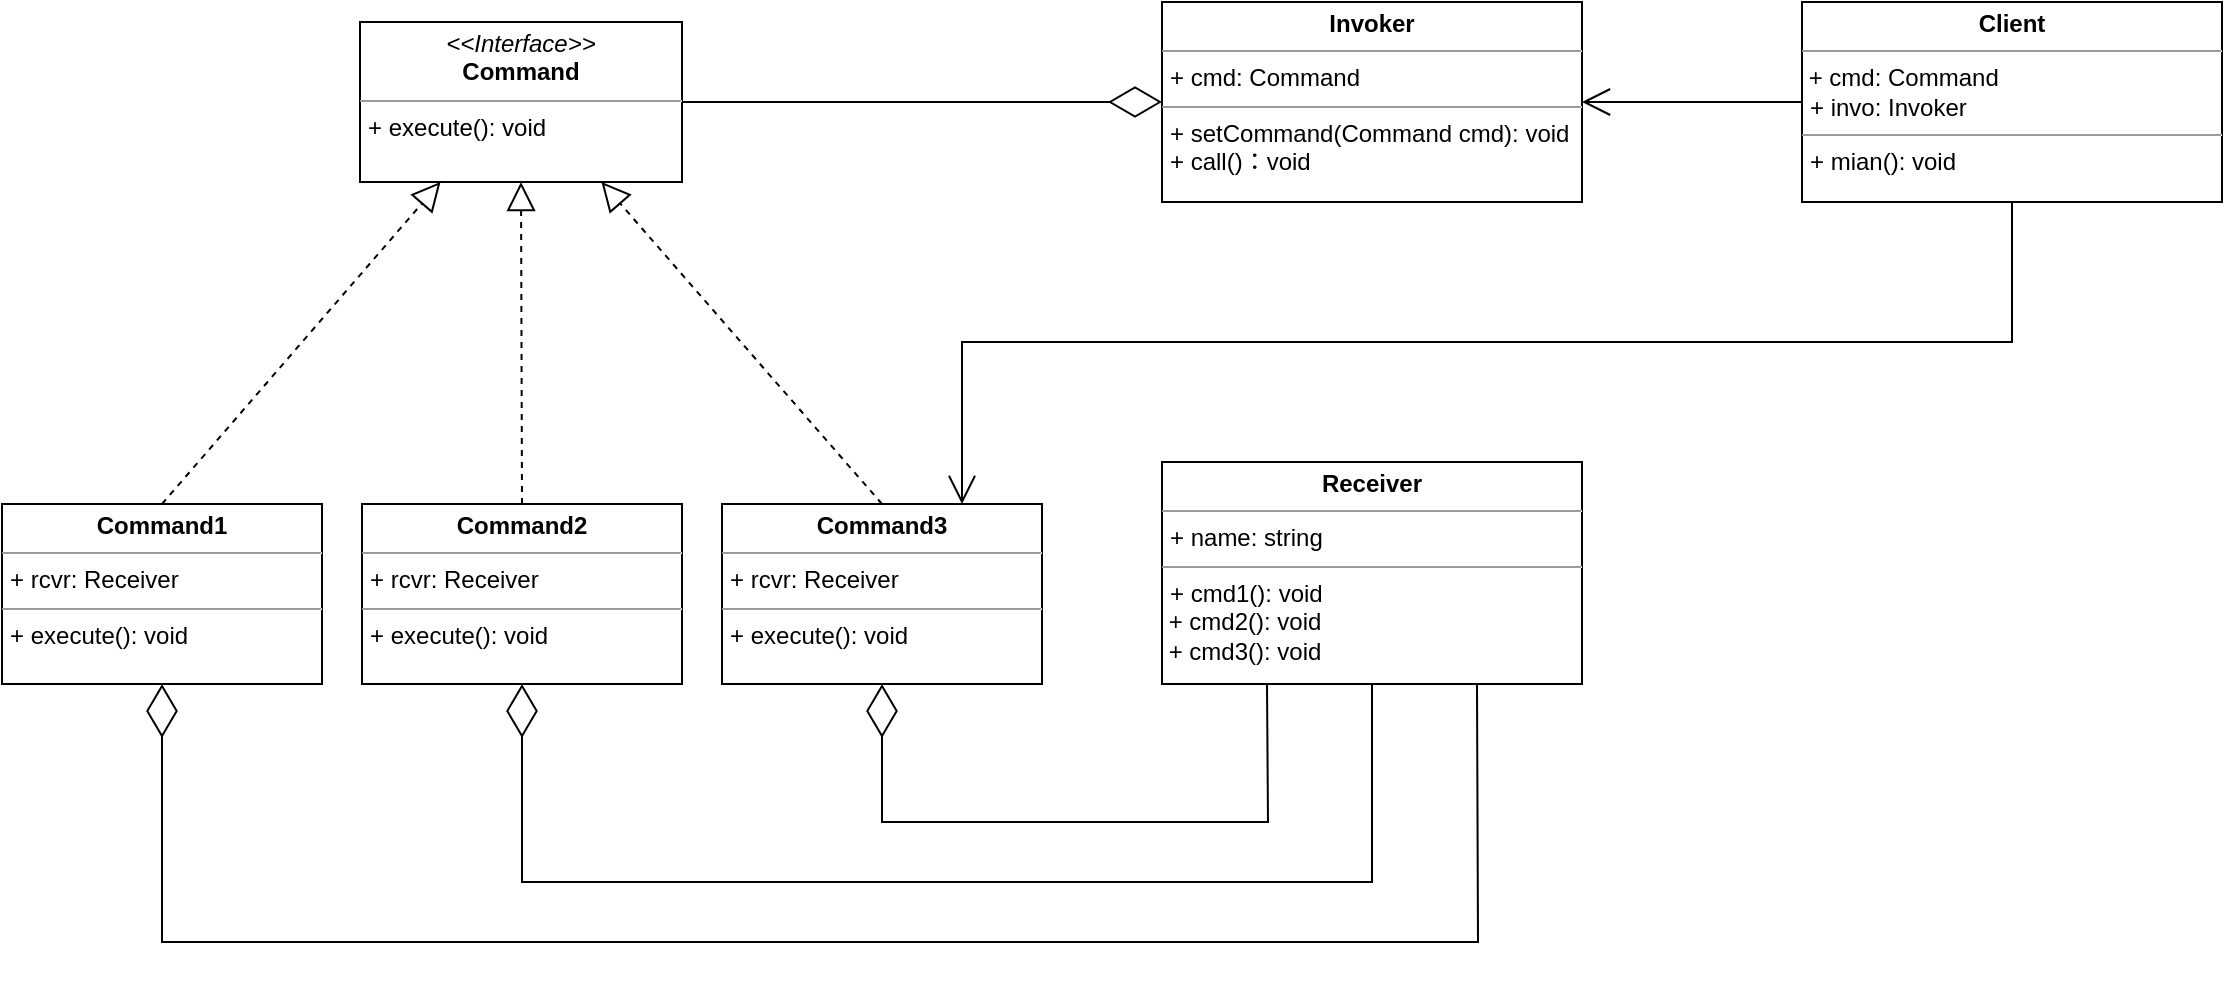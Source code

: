 <mxfile version="16.5.3" type="device"><diagram id="d_7OgYsouy2eJKC-28RX" name="Page-1"><mxGraphModel dx="1093" dy="1774" grid="1" gridSize="10" guides="1" tooltips="1" connect="1" arrows="1" fold="1" page="1" pageScale="1" pageWidth="827" pageHeight="1169" math="0" shadow="0"><root><mxCell id="0"/><mxCell id="1" parent="0"/><mxCell id="HJL9tPy4whMYZRV-w1ej-2" value="&lt;p style=&quot;margin: 0px ; margin-top: 4px ; text-align: center&quot;&gt;&lt;i&gt;&amp;lt;&amp;lt;Interface&amp;gt;&amp;gt;&lt;/i&gt;&lt;br&gt;&lt;b&gt;Command&lt;/b&gt;&lt;/p&gt;&lt;hr size=&quot;1&quot;&gt;&lt;p style=&quot;margin: 0px ; margin-left: 4px&quot;&gt;+ execute(): void&lt;br&gt;&lt;/p&gt;" style="verticalAlign=top;align=left;overflow=fill;fontSize=12;fontFamily=Helvetica;html=1;" vertex="1" parent="1"><mxGeometry x="319" y="-80" width="161" height="80" as="geometry"/></mxCell><mxCell id="HJL9tPy4whMYZRV-w1ej-3" value="&lt;p style=&quot;margin: 0px ; margin-top: 4px ; text-align: center&quot;&gt;&lt;b&gt;Command3&lt;/b&gt;&lt;/p&gt;&lt;hr size=&quot;1&quot;&gt;&lt;p style=&quot;margin: 0px ; margin-left: 4px&quot;&gt;+ rcvr: Receiver&lt;/p&gt;&lt;hr size=&quot;1&quot;&gt;&lt;p style=&quot;margin: 0px ; margin-left: 4px&quot;&gt;+ execute(): void&lt;br&gt;&lt;/p&gt;" style="verticalAlign=top;align=left;overflow=fill;fontSize=12;fontFamily=Helvetica;html=1;" vertex="1" parent="1"><mxGeometry x="500" y="161" width="160" height="90" as="geometry"/></mxCell><mxCell id="HJL9tPy4whMYZRV-w1ej-6" value="" style="endArrow=block;dashed=1;endFill=0;endSize=12;html=1;rounded=0;entryX=0.5;entryY=1;entryDx=0;entryDy=0;exitX=0.5;exitY=0;exitDx=0;exitDy=0;" edge="1" parent="1" target="HJL9tPy4whMYZRV-w1ej-2"><mxGeometry width="160" relative="1" as="geometry"><mxPoint x="400" y="161" as="sourcePoint"/><mxPoint x="370" y="140" as="targetPoint"/></mxGeometry></mxCell><mxCell id="HJL9tPy4whMYZRV-w1ej-7" value="" style="endArrow=block;dashed=1;endFill=0;endSize=12;html=1;rounded=0;entryX=0.25;entryY=1;entryDx=0;entryDy=0;exitX=0.5;exitY=0;exitDx=0;exitDy=0;" edge="1" parent="1" target="HJL9tPy4whMYZRV-w1ej-2"><mxGeometry width="160" relative="1" as="geometry"><mxPoint x="220" y="161" as="sourcePoint"/><mxPoint x="240" y="140" as="targetPoint"/></mxGeometry></mxCell><mxCell id="HJL9tPy4whMYZRV-w1ej-8" value="" style="endArrow=block;dashed=1;endFill=0;endSize=12;html=1;rounded=0;entryX=0.75;entryY=1;entryDx=0;entryDy=0;exitX=0.5;exitY=0;exitDx=0;exitDy=0;" edge="1" parent="1" source="HJL9tPy4whMYZRV-w1ej-3" target="HJL9tPy4whMYZRV-w1ej-2"><mxGeometry width="160" relative="1" as="geometry"><mxPoint x="380" y="390" as="sourcePoint"/><mxPoint x="540" y="390" as="targetPoint"/></mxGeometry></mxCell><mxCell id="HJL9tPy4whMYZRV-w1ej-9" value="&lt;p style=&quot;margin: 0px ; margin-top: 4px ; text-align: center&quot;&gt;&lt;b&gt;Invoker&lt;/b&gt;&lt;/p&gt;&lt;hr size=&quot;1&quot;&gt;&lt;p style=&quot;margin: 0px ; margin-left: 4px&quot;&gt;+ cmd: Command&lt;/p&gt;&lt;hr size=&quot;1&quot;&gt;&lt;p style=&quot;margin: 0px ; margin-left: 4px&quot;&gt;+ setCommand(Command cmd): void&lt;/p&gt;&lt;p style=&quot;margin: 0px ; margin-left: 4px&quot;&gt;+ call()：void&lt;br&gt;&lt;/p&gt;" style="verticalAlign=top;align=left;overflow=fill;fontSize=12;fontFamily=Helvetica;html=1;" vertex="1" parent="1"><mxGeometry x="720" y="-90" width="210" height="100" as="geometry"/></mxCell><mxCell id="HJL9tPy4whMYZRV-w1ej-11" value="&lt;p style=&quot;margin: 0px ; margin-top: 4px ; text-align: center&quot;&gt;&lt;b&gt;Receiver&lt;/b&gt;&lt;/p&gt;&lt;hr size=&quot;1&quot;&gt;&lt;p style=&quot;margin: 0px ; margin-left: 4px&quot;&gt;+ name: string&lt;/p&gt;&lt;hr size=&quot;1&quot;&gt;&lt;p style=&quot;margin: 0px ; margin-left: 4px&quot;&gt;+ cmd1(): void&lt;/p&gt;&amp;nbsp;+ cmd2(): void&lt;br&gt;&amp;nbsp;+ cmd3(): void&lt;br&gt;&lt;p style=&quot;margin: 0px ; margin-left: 4px&quot;&gt;&lt;br&gt;&lt;/p&gt;" style="verticalAlign=top;align=left;overflow=fill;fontSize=12;fontFamily=Helvetica;html=1;" vertex="1" parent="1"><mxGeometry x="720" y="140" width="210" height="111" as="geometry"/></mxCell><mxCell id="HJL9tPy4whMYZRV-w1ej-15" value="" style="endArrow=diamondThin;endFill=0;endSize=24;html=1;rounded=0;entryX=0;entryY=0.5;entryDx=0;entryDy=0;exitX=1;exitY=0.5;exitDx=0;exitDy=0;" edge="1" parent="1" source="HJL9tPy4whMYZRV-w1ej-2" target="HJL9tPy4whMYZRV-w1ej-9"><mxGeometry width="160" relative="1" as="geometry"><mxPoint x="480" y="-35.5" as="sourcePoint"/><mxPoint x="640" y="-35.5" as="targetPoint"/></mxGeometry></mxCell><mxCell id="HJL9tPy4whMYZRV-w1ej-16" value="" style="endArrow=diamondThin;endFill=0;endSize=24;html=1;rounded=0;entryX=0.5;entryY=1;entryDx=0;entryDy=0;exitX=0.25;exitY=1;exitDx=0;exitDy=0;" edge="1" parent="1" source="HJL9tPy4whMYZRV-w1ej-11" target="HJL9tPy4whMYZRV-w1ej-3"><mxGeometry width="160" relative="1" as="geometry"><mxPoint x="640" y="30" as="sourcePoint"/><mxPoint x="880" y="30.5" as="targetPoint"/><Array as="points"><mxPoint x="773" y="320"/><mxPoint x="580" y="320"/></Array></mxGeometry></mxCell><mxCell id="HJL9tPy4whMYZRV-w1ej-17" value="&lt;p style=&quot;margin: 0px ; margin-top: 4px ; text-align: center&quot;&gt;&lt;b&gt;Client&lt;/b&gt;&lt;/p&gt;&lt;hr size=&quot;1&quot;&gt;&amp;nbsp;+ cmd: Command&lt;p style=&quot;margin: 0px ; margin-left: 4px&quot;&gt;+ invo: Invoker&lt;/p&gt;&lt;hr size=&quot;1&quot;&gt;&lt;p style=&quot;margin: 0px ; margin-left: 4px&quot;&gt;+ mian(): void&lt;/p&gt;" style="verticalAlign=top;align=left;overflow=fill;fontSize=12;fontFamily=Helvetica;html=1;" vertex="1" parent="1"><mxGeometry x="1040" y="-90" width="210" height="100" as="geometry"/></mxCell><mxCell id="HJL9tPy4whMYZRV-w1ej-18" value="" style="endArrow=open;endFill=1;endSize=12;html=1;rounded=0;exitX=0;exitY=0.5;exitDx=0;exitDy=0;entryX=1;entryY=0.5;entryDx=0;entryDy=0;" edge="1" parent="1" source="HJL9tPy4whMYZRV-w1ej-17" target="HJL9tPy4whMYZRV-w1ej-9"><mxGeometry width="160" relative="1" as="geometry"><mxPoint x="850" y="350" as="sourcePoint"/><mxPoint x="1010" y="350" as="targetPoint"/></mxGeometry></mxCell><mxCell id="HJL9tPy4whMYZRV-w1ej-19" value="" style="endArrow=open;endFill=1;endSize=12;html=1;rounded=0;exitX=0.5;exitY=1;exitDx=0;exitDy=0;entryX=0.75;entryY=0;entryDx=0;entryDy=0;" edge="1" parent="1" source="HJL9tPy4whMYZRV-w1ej-17" target="HJL9tPy4whMYZRV-w1ej-3"><mxGeometry width="160" relative="1" as="geometry"><mxPoint x="1070" y="140" as="sourcePoint"/><mxPoint x="960" y="140" as="targetPoint"/><Array as="points"><mxPoint x="1145" y="80"/><mxPoint x="620" y="80"/></Array></mxGeometry></mxCell><mxCell id="HJL9tPy4whMYZRV-w1ej-20" value="&lt;p style=&quot;margin: 0px ; margin-top: 4px ; text-align: center&quot;&gt;&lt;b&gt;Command2&lt;/b&gt;&lt;/p&gt;&lt;hr size=&quot;1&quot;&gt;&lt;p style=&quot;margin: 0px ; margin-left: 4px&quot;&gt;+ rcvr: Receiver&lt;/p&gt;&lt;hr size=&quot;1&quot;&gt;&lt;p style=&quot;margin: 0px ; margin-left: 4px&quot;&gt;+ execute(): void&lt;br&gt;&lt;/p&gt;" style="verticalAlign=top;align=left;overflow=fill;fontSize=12;fontFamily=Helvetica;html=1;" vertex="1" parent="1"><mxGeometry x="320" y="161" width="160" height="90" as="geometry"/></mxCell><mxCell id="HJL9tPy4whMYZRV-w1ej-21" value="&lt;p style=&quot;margin: 0px ; margin-top: 4px ; text-align: center&quot;&gt;&lt;b&gt;Command1&lt;/b&gt;&lt;/p&gt;&lt;hr size=&quot;1&quot;&gt;&lt;p style=&quot;margin: 0px ; margin-left: 4px&quot;&gt;+ rcvr: Receiver&lt;/p&gt;&lt;hr size=&quot;1&quot;&gt;&lt;p style=&quot;margin: 0px ; margin-left: 4px&quot;&gt;+ execute(): void&lt;br&gt;&lt;/p&gt;" style="verticalAlign=top;align=left;overflow=fill;fontSize=12;fontFamily=Helvetica;html=1;" vertex="1" parent="1"><mxGeometry x="140" y="161" width="160" height="90" as="geometry"/></mxCell><mxCell id="HJL9tPy4whMYZRV-w1ej-22" value="" style="endArrow=diamondThin;endFill=0;endSize=24;html=1;rounded=0;entryX=0.5;entryY=1;entryDx=0;entryDy=0;exitX=0.75;exitY=1;exitDx=0;exitDy=0;" edge="1" parent="1" source="HJL9tPy4whMYZRV-w1ej-11" target="HJL9tPy4whMYZRV-w1ej-21"><mxGeometry width="160" relative="1" as="geometry"><mxPoint x="560" y="70" as="sourcePoint"/><mxPoint x="315" y="70" as="targetPoint"/><Array as="points"><mxPoint x="878" y="380"/><mxPoint x="220" y="380"/></Array></mxGeometry></mxCell><mxCell id="HJL9tPy4whMYZRV-w1ej-23" value="" style="endArrow=diamondThin;endFill=0;endSize=24;html=1;rounded=0;entryX=0.5;entryY=1;entryDx=0;entryDy=0;exitX=0.5;exitY=1;exitDx=0;exitDy=0;" edge="1" parent="1" source="HJL9tPy4whMYZRV-w1ej-11" target="HJL9tPy4whMYZRV-w1ej-20"><mxGeometry width="160" relative="1" as="geometry"><mxPoint x="580" y="60" as="sourcePoint"/><mxPoint x="335" y="60" as="targetPoint"/><Array as="points"><mxPoint x="825" y="350"/><mxPoint x="400" y="350"/></Array></mxGeometry></mxCell></root></mxGraphModel></diagram></mxfile>